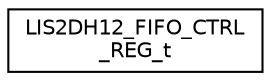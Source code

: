 digraph "Graphical Class Hierarchy"
{
 // LATEX_PDF_SIZE
  edge [fontname="Helvetica",fontsize="10",labelfontname="Helvetica",labelfontsize="10"];
  node [fontname="Helvetica",fontsize="10",shape=record];
  rankdir="LR";
  Node0 [label="LIS2DH12_FIFO_CTRL\l_REG_t",height=0.2,width=0.4,color="black", fillcolor="white", style="filled",URL="$unionLIS2DH12__FIFO__CTRL__REG__t.html",tooltip="FIFO_CTRL_REG definitions."];
}
